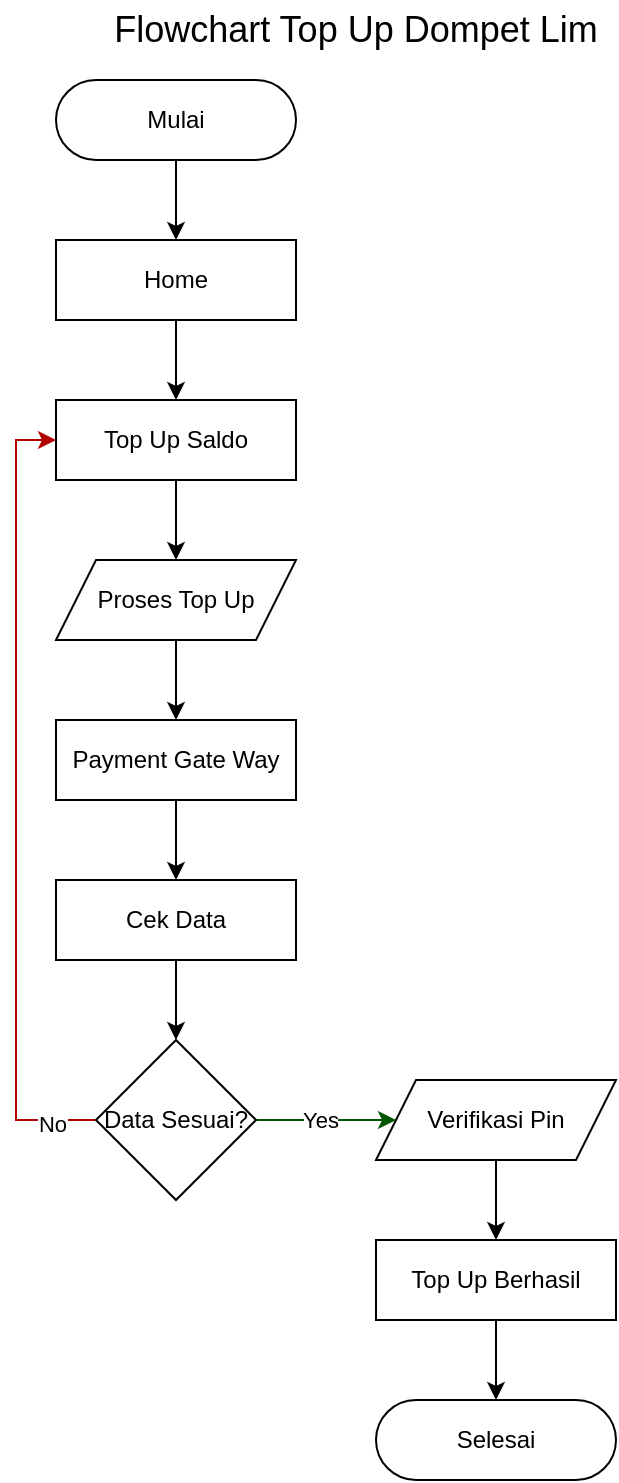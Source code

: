 <mxfile version="22.1.2" type="device">
  <diagram id="C5RBs43oDa-KdzZeNtuy" name="Page-1">
    <mxGraphModel dx="864" dy="526" grid="1" gridSize="10" guides="1" tooltips="1" connect="1" arrows="1" fold="1" page="1" pageScale="1" pageWidth="827" pageHeight="1169" math="0" shadow="0">
      <root>
        <mxCell id="WIyWlLk6GJQsqaUBKTNV-0" />
        <mxCell id="WIyWlLk6GJQsqaUBKTNV-1" parent="WIyWlLk6GJQsqaUBKTNV-0" />
        <mxCell id="yIsvQ1KM_3GRmnxjUnNN-3" style="edgeStyle=orthogonalEdgeStyle;rounded=0;orthogonalLoop=1;jettySize=auto;html=1;entryX=0.5;entryY=0;entryDx=0;entryDy=0;" edge="1" parent="WIyWlLk6GJQsqaUBKTNV-1" source="WIyWlLk6GJQsqaUBKTNV-3" target="yIsvQ1KM_3GRmnxjUnNN-0">
          <mxGeometry relative="1" as="geometry" />
        </mxCell>
        <mxCell id="WIyWlLk6GJQsqaUBKTNV-3" value="Mulai" style="rounded=1;whiteSpace=wrap;html=1;fontSize=12;glass=0;strokeWidth=1;shadow=0;arcSize=50;" parent="WIyWlLk6GJQsqaUBKTNV-1" vertex="1">
          <mxGeometry x="160" y="80" width="120" height="40" as="geometry" />
        </mxCell>
        <mxCell id="yIsvQ1KM_3GRmnxjUnNN-4" style="edgeStyle=orthogonalEdgeStyle;rounded=0;orthogonalLoop=1;jettySize=auto;html=1;" edge="1" parent="WIyWlLk6GJQsqaUBKTNV-1" source="yIsvQ1KM_3GRmnxjUnNN-0" target="yIsvQ1KM_3GRmnxjUnNN-1">
          <mxGeometry relative="1" as="geometry" />
        </mxCell>
        <mxCell id="yIsvQ1KM_3GRmnxjUnNN-0" value="Home" style="rounded=0;whiteSpace=wrap;html=1;" vertex="1" parent="WIyWlLk6GJQsqaUBKTNV-1">
          <mxGeometry x="160" y="160" width="120" height="40" as="geometry" />
        </mxCell>
        <mxCell id="yIsvQ1KM_3GRmnxjUnNN-5" style="edgeStyle=orthogonalEdgeStyle;rounded=0;orthogonalLoop=1;jettySize=auto;html=1;entryX=0.5;entryY=0;entryDx=0;entryDy=0;" edge="1" parent="WIyWlLk6GJQsqaUBKTNV-1" source="yIsvQ1KM_3GRmnxjUnNN-1" target="yIsvQ1KM_3GRmnxjUnNN-2">
          <mxGeometry relative="1" as="geometry" />
        </mxCell>
        <mxCell id="yIsvQ1KM_3GRmnxjUnNN-1" value="Top Up Saldo" style="rounded=0;whiteSpace=wrap;html=1;" vertex="1" parent="WIyWlLk6GJQsqaUBKTNV-1">
          <mxGeometry x="160" y="240" width="120" height="40" as="geometry" />
        </mxCell>
        <mxCell id="yIsvQ1KM_3GRmnxjUnNN-8" style="edgeStyle=orthogonalEdgeStyle;rounded=0;orthogonalLoop=1;jettySize=auto;html=1;" edge="1" parent="WIyWlLk6GJQsqaUBKTNV-1" source="yIsvQ1KM_3GRmnxjUnNN-2" target="yIsvQ1KM_3GRmnxjUnNN-6">
          <mxGeometry relative="1" as="geometry" />
        </mxCell>
        <mxCell id="yIsvQ1KM_3GRmnxjUnNN-2" value="Proses Top Up" style="shape=parallelogram;perimeter=parallelogramPerimeter;whiteSpace=wrap;html=1;fixedSize=1;" vertex="1" parent="WIyWlLk6GJQsqaUBKTNV-1">
          <mxGeometry x="160" y="320" width="120" height="40" as="geometry" />
        </mxCell>
        <mxCell id="yIsvQ1KM_3GRmnxjUnNN-9" style="edgeStyle=orthogonalEdgeStyle;rounded=0;orthogonalLoop=1;jettySize=auto;html=1;entryX=0.5;entryY=0;entryDx=0;entryDy=0;" edge="1" parent="WIyWlLk6GJQsqaUBKTNV-1" source="yIsvQ1KM_3GRmnxjUnNN-6" target="yIsvQ1KM_3GRmnxjUnNN-7">
          <mxGeometry relative="1" as="geometry" />
        </mxCell>
        <mxCell id="yIsvQ1KM_3GRmnxjUnNN-6" value="Payment Gate Way" style="rounded=0;whiteSpace=wrap;html=1;" vertex="1" parent="WIyWlLk6GJQsqaUBKTNV-1">
          <mxGeometry x="160" y="400" width="120" height="40" as="geometry" />
        </mxCell>
        <mxCell id="yIsvQ1KM_3GRmnxjUnNN-11" style="edgeStyle=orthogonalEdgeStyle;rounded=0;orthogonalLoop=1;jettySize=auto;html=1;entryX=0.5;entryY=0;entryDx=0;entryDy=0;" edge="1" parent="WIyWlLk6GJQsqaUBKTNV-1" source="yIsvQ1KM_3GRmnxjUnNN-7" target="yIsvQ1KM_3GRmnxjUnNN-10">
          <mxGeometry relative="1" as="geometry" />
        </mxCell>
        <mxCell id="yIsvQ1KM_3GRmnxjUnNN-7" value="Cek Data" style="rounded=0;whiteSpace=wrap;html=1;" vertex="1" parent="WIyWlLk6GJQsqaUBKTNV-1">
          <mxGeometry x="160" y="480" width="120" height="40" as="geometry" />
        </mxCell>
        <mxCell id="yIsvQ1KM_3GRmnxjUnNN-13" style="edgeStyle=orthogonalEdgeStyle;rounded=0;orthogonalLoop=1;jettySize=auto;html=1;entryX=0;entryY=0.5;entryDx=0;entryDy=0;fillColor=#e51400;strokeColor=#B20000;" edge="1" parent="WIyWlLk6GJQsqaUBKTNV-1" source="yIsvQ1KM_3GRmnxjUnNN-10" target="yIsvQ1KM_3GRmnxjUnNN-1">
          <mxGeometry relative="1" as="geometry">
            <mxPoint x="100" y="320" as="targetPoint" />
            <Array as="points">
              <mxPoint x="140" y="600" />
              <mxPoint x="140" y="260" />
            </Array>
          </mxGeometry>
        </mxCell>
        <mxCell id="yIsvQ1KM_3GRmnxjUnNN-16" value="No" style="edgeLabel;html=1;align=center;verticalAlign=middle;resizable=0;points=[];" vertex="1" connectable="0" parent="yIsvQ1KM_3GRmnxjUnNN-13">
          <mxGeometry x="-0.89" y="2" relative="1" as="geometry">
            <mxPoint as="offset" />
          </mxGeometry>
        </mxCell>
        <mxCell id="yIsvQ1KM_3GRmnxjUnNN-19" style="edgeStyle=orthogonalEdgeStyle;rounded=0;orthogonalLoop=1;jettySize=auto;html=1;entryX=0;entryY=0.5;entryDx=0;entryDy=0;fillColor=#008a00;strokeColor=#005700;" edge="1" parent="WIyWlLk6GJQsqaUBKTNV-1" source="yIsvQ1KM_3GRmnxjUnNN-10" target="yIsvQ1KM_3GRmnxjUnNN-17">
          <mxGeometry relative="1" as="geometry" />
        </mxCell>
        <mxCell id="yIsvQ1KM_3GRmnxjUnNN-20" value="Yes" style="edgeLabel;html=1;align=center;verticalAlign=middle;resizable=0;points=[];" vertex="1" connectable="0" parent="yIsvQ1KM_3GRmnxjUnNN-19">
          <mxGeometry x="-0.086" relative="1" as="geometry">
            <mxPoint as="offset" />
          </mxGeometry>
        </mxCell>
        <mxCell id="yIsvQ1KM_3GRmnxjUnNN-10" value="Data Sesuai?" style="rhombus;whiteSpace=wrap;html=1;" vertex="1" parent="WIyWlLk6GJQsqaUBKTNV-1">
          <mxGeometry x="180" y="560" width="80" height="80" as="geometry" />
        </mxCell>
        <mxCell id="yIsvQ1KM_3GRmnxjUnNN-22" style="edgeStyle=orthogonalEdgeStyle;rounded=0;orthogonalLoop=1;jettySize=auto;html=1;" edge="1" parent="WIyWlLk6GJQsqaUBKTNV-1" source="yIsvQ1KM_3GRmnxjUnNN-17" target="yIsvQ1KM_3GRmnxjUnNN-21">
          <mxGeometry relative="1" as="geometry" />
        </mxCell>
        <mxCell id="yIsvQ1KM_3GRmnxjUnNN-17" value="Verifikasi Pin" style="shape=parallelogram;perimeter=parallelogramPerimeter;whiteSpace=wrap;html=1;fixedSize=1;" vertex="1" parent="WIyWlLk6GJQsqaUBKTNV-1">
          <mxGeometry x="320" y="580" width="120" height="40" as="geometry" />
        </mxCell>
        <mxCell id="yIsvQ1KM_3GRmnxjUnNN-24" style="edgeStyle=orthogonalEdgeStyle;rounded=0;orthogonalLoop=1;jettySize=auto;html=1;entryX=0.5;entryY=0;entryDx=0;entryDy=0;" edge="1" parent="WIyWlLk6GJQsqaUBKTNV-1" source="yIsvQ1KM_3GRmnxjUnNN-21" target="yIsvQ1KM_3GRmnxjUnNN-23">
          <mxGeometry relative="1" as="geometry" />
        </mxCell>
        <mxCell id="yIsvQ1KM_3GRmnxjUnNN-21" value="Top Up Berhasil" style="rounded=0;whiteSpace=wrap;html=1;" vertex="1" parent="WIyWlLk6GJQsqaUBKTNV-1">
          <mxGeometry x="320" y="660" width="120" height="40" as="geometry" />
        </mxCell>
        <mxCell id="yIsvQ1KM_3GRmnxjUnNN-23" value="Selesai" style="rounded=1;whiteSpace=wrap;html=1;fontSize=12;glass=0;strokeWidth=1;shadow=0;arcSize=50;" vertex="1" parent="WIyWlLk6GJQsqaUBKTNV-1">
          <mxGeometry x="320" y="740" width="120" height="40" as="geometry" />
        </mxCell>
        <mxCell id="yIsvQ1KM_3GRmnxjUnNN-25" value="&lt;font style=&quot;font-size: 18px;&quot;&gt;Flowchart Top Up Dompet Lim&lt;/font&gt;" style="text;html=1;strokeColor=none;fillColor=none;align=center;verticalAlign=middle;whiteSpace=wrap;rounded=0;" vertex="1" parent="WIyWlLk6GJQsqaUBKTNV-1">
          <mxGeometry x="180" y="40" width="260" height="30" as="geometry" />
        </mxCell>
      </root>
    </mxGraphModel>
  </diagram>
</mxfile>
